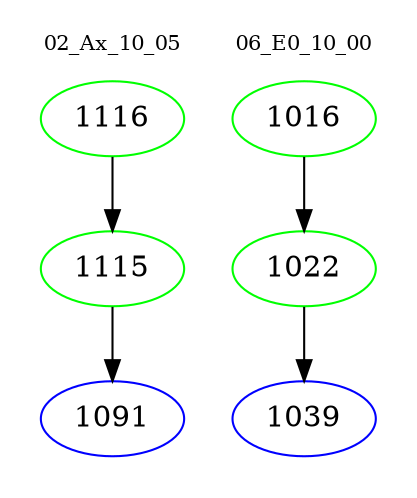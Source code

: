 digraph{
subgraph cluster_0 {
color = white
label = "02_Ax_10_05";
fontsize=10;
T0_1116 [label="1116", color="green"]
T0_1116 -> T0_1115 [color="black"]
T0_1115 [label="1115", color="green"]
T0_1115 -> T0_1091 [color="black"]
T0_1091 [label="1091", color="blue"]
}
subgraph cluster_1 {
color = white
label = "06_E0_10_00";
fontsize=10;
T1_1016 [label="1016", color="green"]
T1_1016 -> T1_1022 [color="black"]
T1_1022 [label="1022", color="green"]
T1_1022 -> T1_1039 [color="black"]
T1_1039 [label="1039", color="blue"]
}
}
